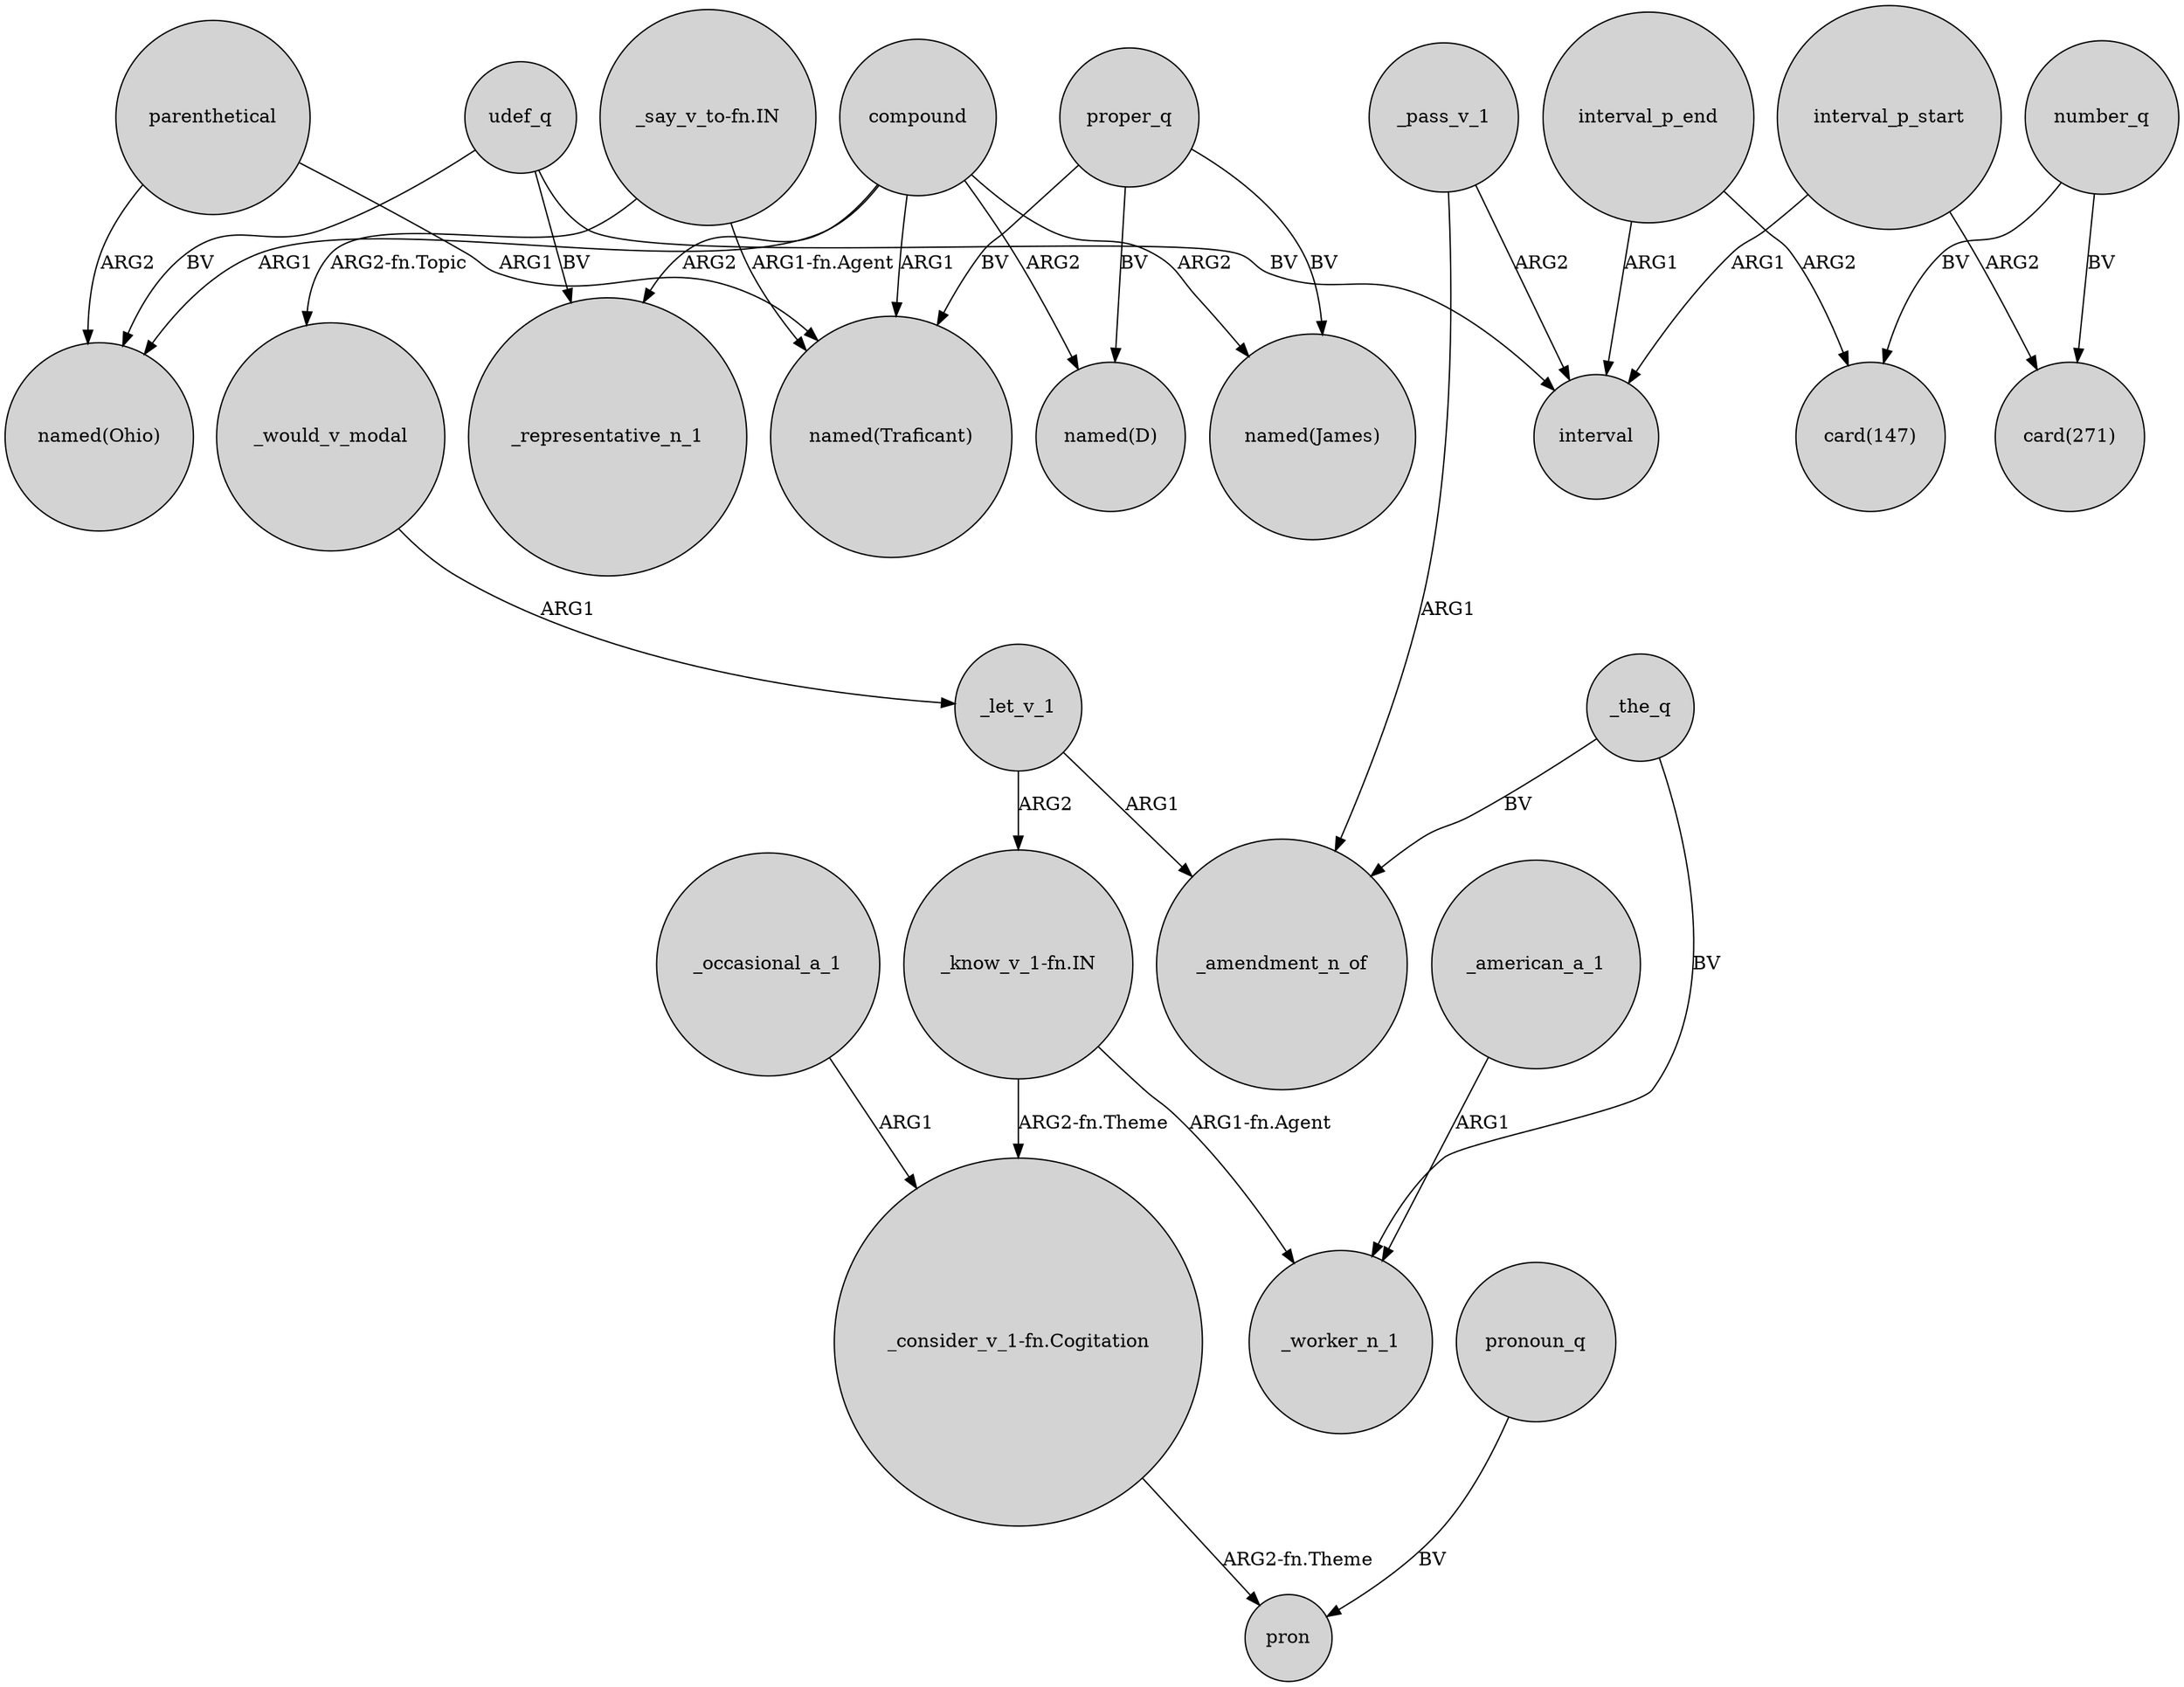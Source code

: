 digraph {
	node [shape=circle style=filled]
	compound -> "named(Ohio)" [label=ARG1]
	"_say_v_to-fn.IN" -> _would_v_modal [label="ARG2-fn.Topic"]
	number_q -> "card(271)" [label=BV]
	parenthetical -> "named(Ohio)" [label=ARG2]
	_the_q -> _worker_n_1 [label=BV]
	udef_q -> "named(Ohio)" [label=BV]
	compound -> "named(James)" [label=ARG2]
	"_know_v_1-fn.IN" -> "_consider_v_1-fn.Cogitation" [label="ARG2-fn.Theme"]
	number_q -> "card(147)" [label=BV]
	_let_v_1 -> "_know_v_1-fn.IN" [label=ARG2]
	_would_v_modal -> _let_v_1 [label=ARG1]
	"_say_v_to-fn.IN" -> "named(Traficant)" [label="ARG1-fn.Agent"]
	_the_q -> _amendment_n_of [label=BV]
	parenthetical -> "named(Traficant)" [label=ARG1]
	compound -> "named(Traficant)" [label=ARG1]
	proper_q -> "named(Traficant)" [label=BV]
	_occasional_a_1 -> "_consider_v_1-fn.Cogitation" [label=ARG1]
	_pass_v_1 -> _amendment_n_of [label=ARG1]
	compound -> _representative_n_1 [label=ARG2]
	pronoun_q -> pron [label=BV]
	interval_p_end -> "card(147)" [label=ARG2]
	interval_p_start -> interval [label=ARG1]
	"_know_v_1-fn.IN" -> _worker_n_1 [label="ARG1-fn.Agent"]
	_let_v_1 -> _amendment_n_of [label=ARG1]
	proper_q -> "named(James)" [label=BV]
	compound -> "named(D)" [label=ARG2]
	udef_q -> _representative_n_1 [label=BV]
	"_consider_v_1-fn.Cogitation" -> pron [label="ARG2-fn.Theme"]
	proper_q -> "named(D)" [label=BV]
	interval_p_end -> interval [label=ARG1]
	_pass_v_1 -> interval [label=ARG2]
	_american_a_1 -> _worker_n_1 [label=ARG1]
	udef_q -> interval [label=BV]
	interval_p_start -> "card(271)" [label=ARG2]
}
